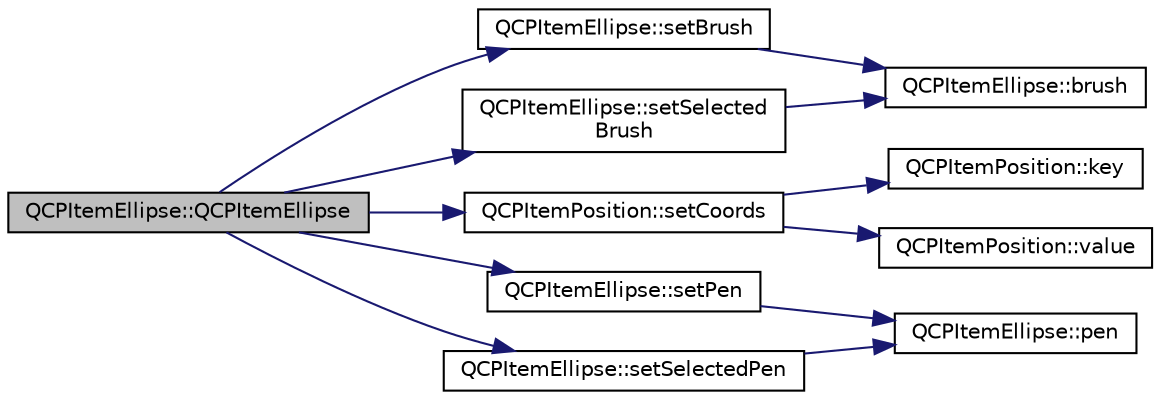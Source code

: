 digraph "QCPItemEllipse::QCPItemEllipse"
{
 // LATEX_PDF_SIZE
  edge [fontname="Helvetica",fontsize="10",labelfontname="Helvetica",labelfontsize="10"];
  node [fontname="Helvetica",fontsize="10",shape=record];
  rankdir="LR";
  Node1 [label="QCPItemEllipse::QCPItemEllipse",height=0.2,width=0.4,color="black", fillcolor="grey75", style="filled", fontcolor="black",tooltip=" "];
  Node1 -> Node2 [color="midnightblue",fontsize="10",style="solid",fontname="Helvetica"];
  Node2 [label="QCPItemEllipse::setBrush",height=0.2,width=0.4,color="black", fillcolor="white", style="filled",URL="$classQCPItemEllipse.html#a49fc74e6965834e873d027d026def798",tooltip=" "];
  Node2 -> Node3 [color="midnightblue",fontsize="10",style="solid",fontname="Helvetica"];
  Node3 [label="QCPItemEllipse::brush",height=0.2,width=0.4,color="black", fillcolor="white", style="filled",URL="$classQCPItemEllipse.html#aacf45d032f204d0df3dd0bfdf1172cd3",tooltip=" "];
  Node1 -> Node4 [color="midnightblue",fontsize="10",style="solid",fontname="Helvetica"];
  Node4 [label="QCPItemPosition::setCoords",height=0.2,width=0.4,color="black", fillcolor="white", style="filled",URL="$classQCPItemPosition.html#aa988ba4e87ab684c9021017dcaba945f",tooltip=" "];
  Node4 -> Node5 [color="midnightblue",fontsize="10",style="solid",fontname="Helvetica"];
  Node5 [label="QCPItemPosition::key",height=0.2,width=0.4,color="black", fillcolor="white", style="filled",URL="$classQCPItemPosition.html#a6fc519f1b73722a8d0cff7d4d647407e",tooltip=" "];
  Node4 -> Node6 [color="midnightblue",fontsize="10",style="solid",fontname="Helvetica"];
  Node6 [label="QCPItemPosition::value",height=0.2,width=0.4,color="black", fillcolor="white", style="filled",URL="$classQCPItemPosition.html#acfcf86f840a7366a4299bff593d5d636",tooltip=" "];
  Node1 -> Node7 [color="midnightblue",fontsize="10",style="solid",fontname="Helvetica"];
  Node7 [label="QCPItemEllipse::setPen",height=0.2,width=0.4,color="black", fillcolor="white", style="filled",URL="$classQCPItemEllipse.html#adb81a663ed2420fcfa011e49f678d1a6",tooltip=" "];
  Node7 -> Node8 [color="midnightblue",fontsize="10",style="solid",fontname="Helvetica"];
  Node8 [label="QCPItemEllipse::pen",height=0.2,width=0.4,color="black", fillcolor="white", style="filled",URL="$classQCPItemEllipse.html#a8288f7ce760fc795f5ce4e61136bda19",tooltip=" "];
  Node1 -> Node9 [color="midnightblue",fontsize="10",style="solid",fontname="Helvetica"];
  Node9 [label="QCPItemEllipse::setSelected\lBrush",height=0.2,width=0.4,color="black", fillcolor="white", style="filled",URL="$classQCPItemEllipse.html#a9693501cfaa43a099655c75bed0dab3f",tooltip=" "];
  Node9 -> Node3 [color="midnightblue",fontsize="10",style="solid",fontname="Helvetica"];
  Node1 -> Node10 [color="midnightblue",fontsize="10",style="solid",fontname="Helvetica"];
  Node10 [label="QCPItemEllipse::setSelectedPen",height=0.2,width=0.4,color="black", fillcolor="white", style="filled",URL="$classQCPItemEllipse.html#a6c542fba1dc918041c583f58a50dde99",tooltip=" "];
  Node10 -> Node8 [color="midnightblue",fontsize="10",style="solid",fontname="Helvetica"];
}
